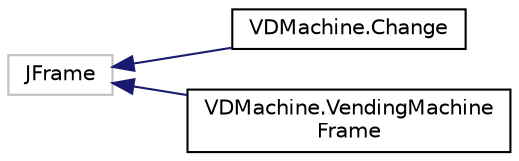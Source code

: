 digraph "Graphical Class Hierarchy"
{
  edge [fontname="Helvetica",fontsize="10",labelfontname="Helvetica",labelfontsize="10"];
  node [fontname="Helvetica",fontsize="10",shape=record];
  rankdir="LR";
  Node1 [label="JFrame",height=0.2,width=0.4,color="grey75", fillcolor="white", style="filled"];
  Node1 -> Node2 [dir="back",color="midnightblue",fontsize="10",style="solid",fontname="Helvetica"];
  Node2 [label="VDMachine.Change",height=0.2,width=0.4,color="black", fillcolor="white", style="filled",URL="$class_v_d_machine_1_1_change.html"];
  Node1 -> Node3 [dir="back",color="midnightblue",fontsize="10",style="solid",fontname="Helvetica"];
  Node3 [label="VDMachine.VendingMachine\lFrame",height=0.2,width=0.4,color="black", fillcolor="white", style="filled",URL="$class_v_d_machine_1_1_vending_machine_frame.html"];
}
